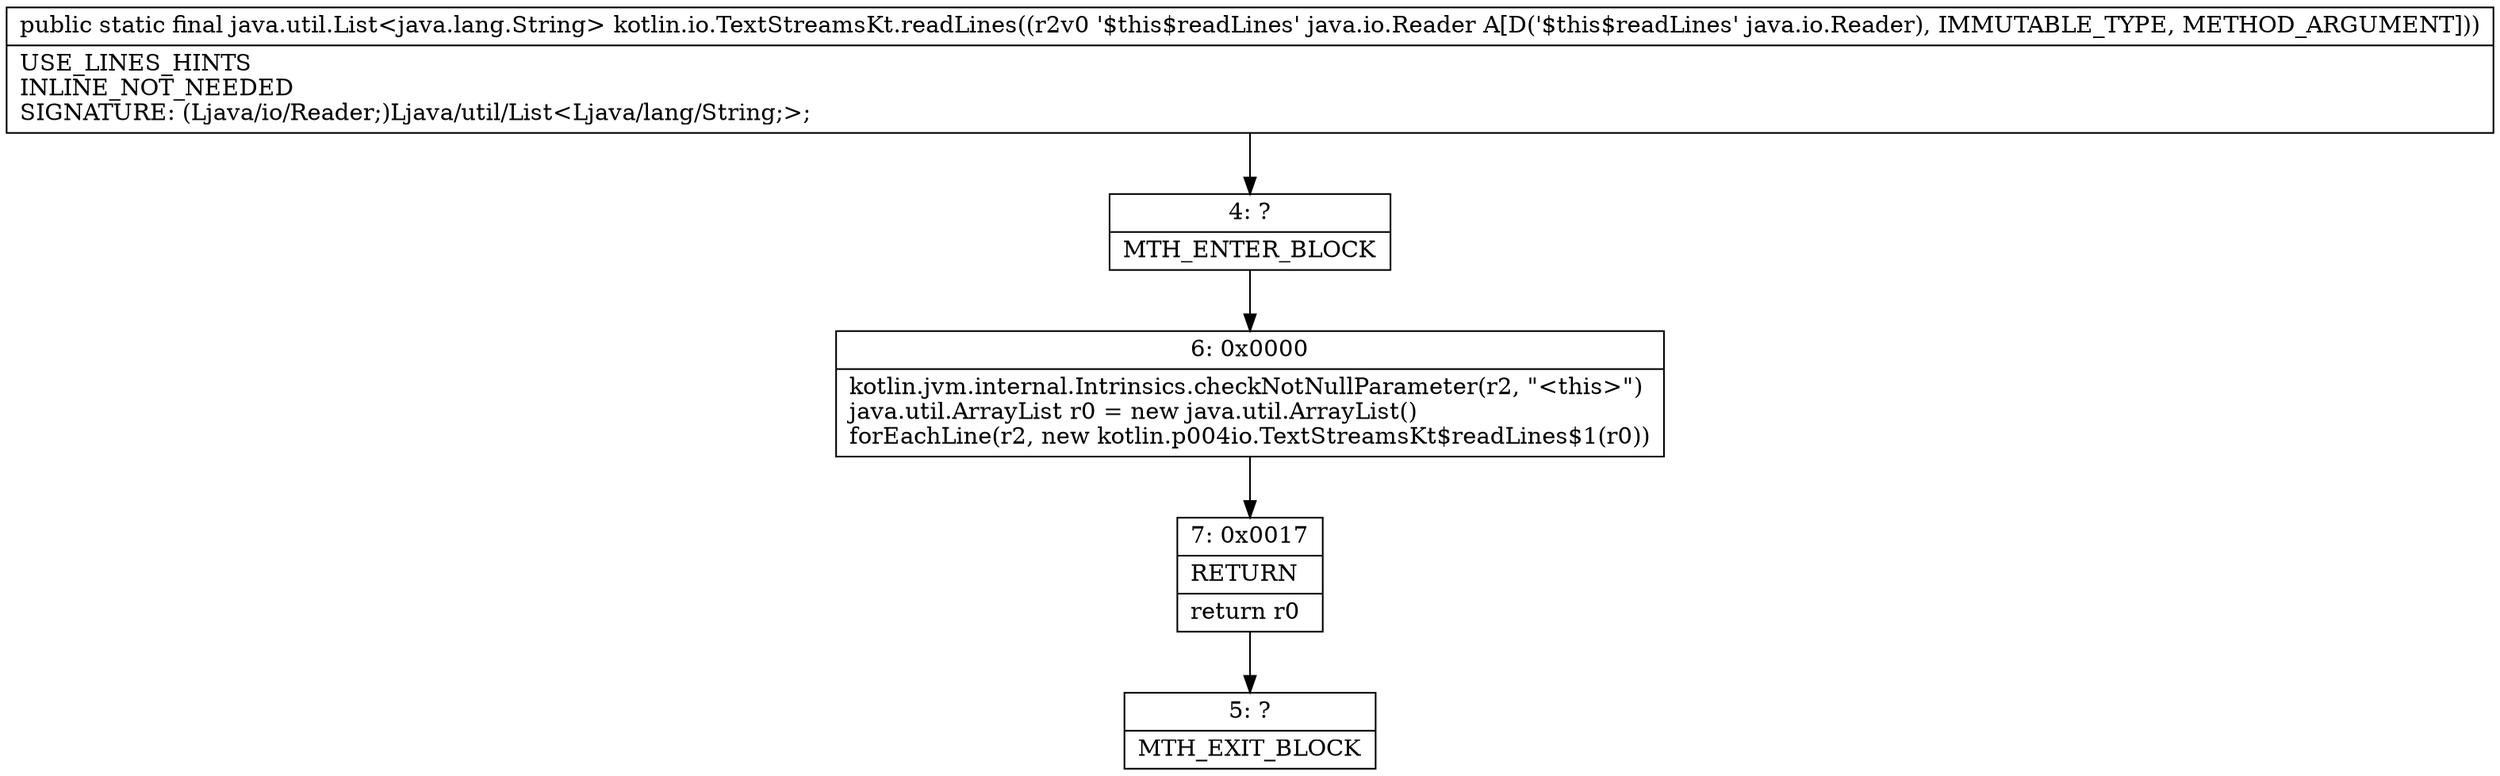 digraph "CFG forkotlin.io.TextStreamsKt.readLines(Ljava\/io\/Reader;)Ljava\/util\/List;" {
Node_4 [shape=record,label="{4\:\ ?|MTH_ENTER_BLOCK\l}"];
Node_6 [shape=record,label="{6\:\ 0x0000|kotlin.jvm.internal.Intrinsics.checkNotNullParameter(r2, \"\<this\>\")\ljava.util.ArrayList r0 = new java.util.ArrayList()\lforEachLine(r2, new kotlin.p004io.TextStreamsKt$readLines$1(r0))\l}"];
Node_7 [shape=record,label="{7\:\ 0x0017|RETURN\l|return r0\l}"];
Node_5 [shape=record,label="{5\:\ ?|MTH_EXIT_BLOCK\l}"];
MethodNode[shape=record,label="{public static final java.util.List\<java.lang.String\> kotlin.io.TextStreamsKt.readLines((r2v0 '$this$readLines' java.io.Reader A[D('$this$readLines' java.io.Reader), IMMUTABLE_TYPE, METHOD_ARGUMENT]))  | USE_LINES_HINTS\lINLINE_NOT_NEEDED\lSIGNATURE: (Ljava\/io\/Reader;)Ljava\/util\/List\<Ljava\/lang\/String;\>;\l}"];
MethodNode -> Node_4;Node_4 -> Node_6;
Node_6 -> Node_7;
Node_7 -> Node_5;
}

